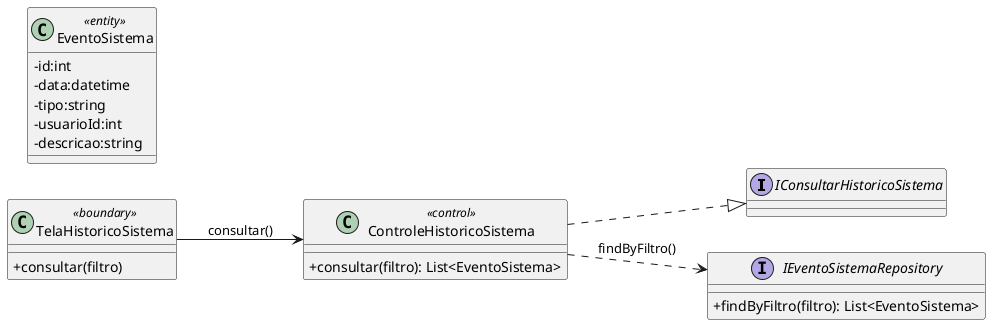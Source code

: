@startuml
skinparam classAttributeIconSize 0
left to right direction

interface IConsultarHistoricoSistema

class TelaHistoricoSistema <<boundary>> { 
  + consultar(filtro) 
}

class ControleHistoricoSistema <<control>> { 
  + consultar(filtro): List<EventoSistema> 
}

class EventoSistema <<entity>> {
  - id:int
  - data:datetime
  - tipo:string
  - usuarioId:int
  - descricao:string
}

interface IEventoSistemaRepository { 
  + findByFiltro(filtro): List<EventoSistema> 
}

ControleHistoricoSistema ..|> IConsultarHistoricoSistema
TelaHistoricoSistema --> ControleHistoricoSistema : consultar()
ControleHistoricoSistema ..> IEventoSistemaRepository : findByFiltro()
@enduml